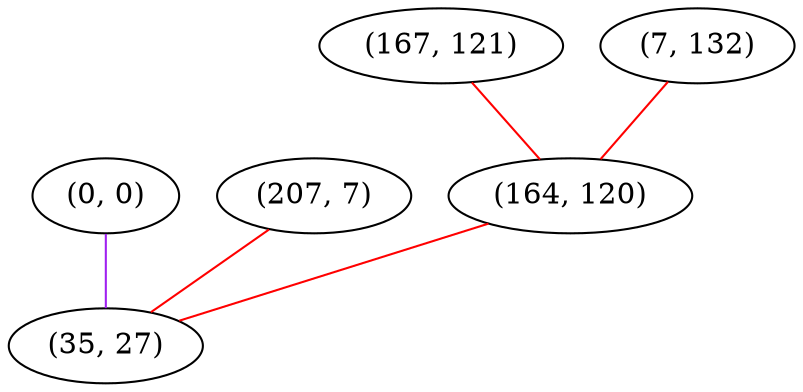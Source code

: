graph "" {
"(0, 0)";
"(167, 121)";
"(7, 132)";
"(207, 7)";
"(164, 120)";
"(35, 27)";
"(0, 0)" -- "(35, 27)"  [color=purple, key=0, weight=4];
"(167, 121)" -- "(164, 120)"  [color=red, key=0, weight=1];
"(7, 132)" -- "(164, 120)"  [color=red, key=0, weight=1];
"(207, 7)" -- "(35, 27)"  [color=red, key=0, weight=1];
"(164, 120)" -- "(35, 27)"  [color=red, key=0, weight=1];
}
